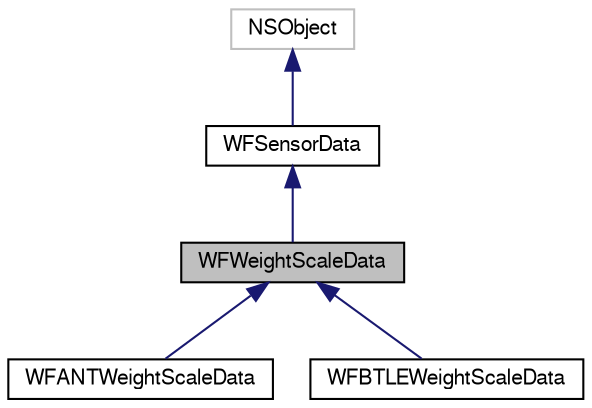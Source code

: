 digraph "WFWeightScaleData"
{
  edge [fontname="FreeSans",fontsize="10",labelfontname="FreeSans",labelfontsize="10"];
  node [fontname="FreeSans",fontsize="10",shape=record];
  Node1 [label="WFWeightScaleData",height=0.2,width=0.4,color="black", fillcolor="grey75", style="filled", fontcolor="black"];
  Node2 -> Node1 [dir="back",color="midnightblue",fontsize="10",style="solid",fontname="FreeSans"];
  Node2 [label="WFSensorData",height=0.2,width=0.4,color="black", fillcolor="white", style="filled",URL="$interface_w_f_sensor_data.html",tooltip="This is the abstract base class for all types of ANT sensor data. "];
  Node3 -> Node2 [dir="back",color="midnightblue",fontsize="10",style="solid",fontname="FreeSans"];
  Node3 [label="NSObject",height=0.2,width=0.4,color="grey75", fillcolor="white", style="filled"];
  Node1 -> Node4 [dir="back",color="midnightblue",fontsize="10",style="solid",fontname="FreeSans"];
  Node4 [label="WFANTWeightScaleData",height=0.2,width=0.4,color="black", fillcolor="white", style="filled",URL="$interface_w_f_a_n_t_weight_scale_data.html",tooltip="Represents the data available from the ANT+ Weight Scale sensor. "];
  Node1 -> Node5 [dir="back",color="midnightblue",fontsize="10",style="solid",fontname="FreeSans"];
  Node5 [label="WFBTLEWeightScaleData",height=0.2,width=0.4,color="black", fillcolor="white", style="filled",URL="$interface_w_f_b_t_l_e_weight_scale_data.html",tooltip="Represents the data available from the Wahoo Fitness BTLE Weight Scale. "];
}
